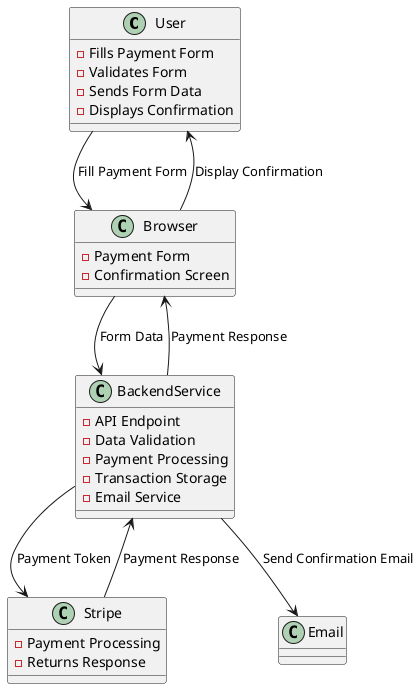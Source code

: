 ```plantuml
@startuml
!define RECTANGLE class

RECTANGLE User {
  - Fills Payment Form
  - Validates Form
  - Sends Form Data
  - Displays Confirmation
}

RECTANGLE Browser {
  - Payment Form
  - Confirmation Screen
}

RECTANGLE BackendService {
  - API Endpoint
  - Data Validation
  - Payment Processing
  - Transaction Storage
  - Email Service
}

RECTANGLE Stripe {
  - Payment Processing
  - Returns Response
}

User --> Browser : Fill Payment Form
Browser --> BackendService : Form Data
BackendService --> Stripe : Payment Token
Stripe --> BackendService : Payment Response
BackendService --> Browser : Payment Response
Browser --> User : Display Confirmation
BackendService --> Email : Send Confirmation Email
@enduml

```